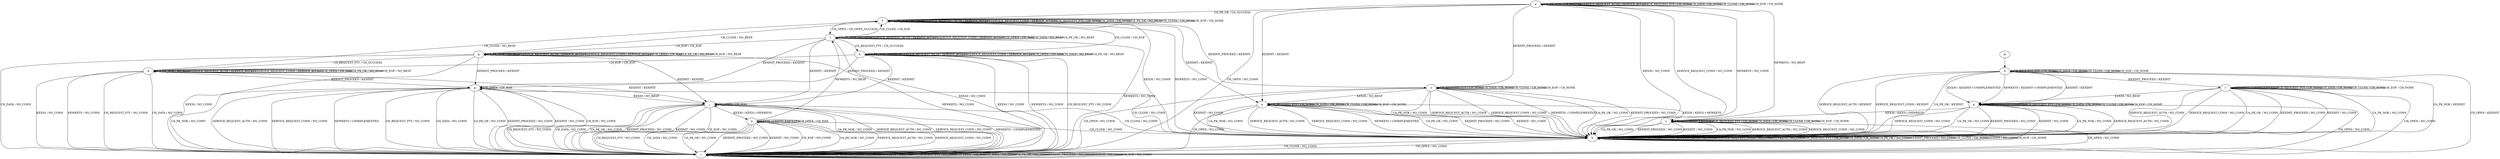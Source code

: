 digraph "" {
	graph ["Incoming time"=0.06015348434448242,
		"Outgoing time"=0.11805868148803711,
		Output="{'States': 18, 'Transitions': 222, 'Filename': '../results/ssh/DropBear-DropBear-z3-5.dot'}",
		Reference="{'States': 18, 'Transitions': 222, 'Filename': '../subjects/ssh/DropBear.dot'}",
		Solver=z3,
		Updated="{'States': 18, 'Transitions': 222, 'Filename': '../subjects/ssh/DropBear.dot'}",
		"f-measure"=1.0,
		precision=1.0,
		recall=1.0
	];
	a -> a	[key=0,
		label="UA_PK_NOK / UA_FAILURE"];
	a -> a	[key=1,
		label="SERVICE_REQUEST_AUTH / SERVICE_ACCEPT"];
	a -> a	[key=2,
		label="CH_REQUEST_PTY / CH_NONE"];
	a -> a	[key=3,
		label="CH_DATA / CH_NONE"];
	a -> a	[key=4,
		label="CH_CLOSE / CH_NONE"];
	a -> a	[key=5,
		label="CH_EOF / CH_NONE"];
	a -> f	[key=0,
		label="UA_PK_OK / UA_SUCCESS"];
	a -> h	[key=0,
		label="KEX30 / NO_CONN"];
	a -> h	[key=1,
		label="SERVICE_REQUEST_CONN / NO_CONN"];
	a -> h	[key=2,
		label="NEWKEYS / NO_CONN"];
	a -> i	[key=0,
		label="CH_OPEN / NO_CONN"];
	a -> n	[key=0,
		label="KEXINIT / KEXINIT"];
	a -> o	[key=0,
		label="KEXINIT_PROCEED / KEXINIT"];
	b -> b	[key=0,
		label="UA_PK_NOK / NO_RESP"];
	b -> b	[key=1,
		label="SERVICE_REQUEST_AUTH / SERVICE_ACCEPT"];
	b -> b	[key=2,
		label="SERVICE_REQUEST_CONN / SERVICE_ACCEPT"];
	b -> b	[key=3,
		label="CH_OPEN / CH_MAX"];
	b -> b	[key=4,
		label="CH_DATA / NO_RESP"];
	b -> b	[key=5,
		label="UA_PK_OK / NO_RESP"];
	b -> f	[key=0,
		label="CH_CLOSE / CH_EOF"];
	b -> i	[key=0,
		label="KEX30 / NO_CONN"];
	b -> i	[key=1,
		label="NEWKEYS / NO_CONN"];
	b -> i	[key=2,
		label="CH_REQUEST_PTY / NO_CONN"];
	b -> j	[key=0,
		label="KEXINIT / KEXINIT"];
	b -> k	[key=0,
		label="CH_EOF / CH_EOF"];
	b -> p	[key=0,
		label="KEXINIT_PROCEED / KEXINIT"];
	c -> a	[key=0,
		label="NEWKEYS / NO_RESP"];
	c -> c	[key=0,
		label="KEX30 / UNIMPLEMENTED"];
	c -> c	[key=1,
		label="CH_REQUEST_PTY / CH_NONE"];
	c -> c	[key=2,
		label="CH_DATA / CH_NONE"];
	c -> c	[key=3,
		label="CH_CLOSE / CH_NONE"];
	c -> c	[key=4,
		label="CH_EOF / CH_NONE"];
	c -> h	[key=0,
		label="UA_PK_NOK / NO_CONN"];
	c -> h	[key=1,
		label="SERVICE_REQUEST_AUTH / NO_CONN"];
	c -> h	[key=2,
		label="SERVICE_REQUEST_CONN / NO_CONN"];
	c -> h	[key=3,
		label="UA_PK_OK / NO_CONN"];
	c -> h	[key=4,
		label="KEXINIT_PROCEED / NO_CONN"];
	c -> h	[key=5,
		label="KEXINIT / NO_CONN"];
	c -> i	[key=0,
		label="CH_OPEN / NO_CONN"];
	d -> d	[key=0,
		label="CH_REQUEST_PTY / CH_NONE"];
	d -> d	[key=1,
		label="CH_DATA / CH_NONE"];
	d -> d	[key=2,
		label="CH_CLOSE / CH_NONE"];
	d -> d	[key=3,
		label="CH_EOF / CH_NONE"];
	d -> g	[key=0,
		label="KEX30 / KEXINIT+UNIMPLEMENTED"];
	d -> g	[key=1,
		label="NEWKEYS / KEXINIT+UNIMPLEMENTED"];
	d -> g	[key=2,
		label="KEXINIT / KEXINIT"];
	d -> h	[key=0,
		label="UA_PK_NOK / KEXINIT"];
	d -> h	[key=1,
		label="SERVICE_REQUEST_AUTH / KEXINIT"];
	d -> h	[key=2,
		label="SERVICE_REQUEST_CONN / KEXINIT"];
	d -> h	[key=3,
		label="UA_PK_OK / KEXINIT"];
	d -> i	[key=0,
		label="CH_OPEN / KEXINIT"];
	d -> r	[key=0,
		label="KEXINIT_PROCEED / KEXINIT"];
	e -> e	[key=0,
		label="KEX30 / UNIMPLEMENTED"];
	e -> e	[key=1,
		label="CH_OPEN / CH_MAX"];
	e -> h	[key=0,
		label="CH_CLOSE / NO_CONN"];
	e -> i	[key=0,
		label="UA_PK_NOK / NO_CONN"];
	e -> i	[key=1,
		label="SERVICE_REQUEST_AUTH / NO_CONN"];
	e -> i	[key=2,
		label="SERVICE_REQUEST_CONN / NO_CONN"];
	e -> i	[key=3,
		label="CH_REQUEST_PTY / NO_CONN"];
	e -> i	[key=4,
		label="CH_DATA / NO_CONN"];
	e -> i	[key=5,
		label="UA_PK_OK / NO_CONN"];
	e -> i	[key=6,
		label="KEXINIT_PROCEED / NO_CONN"];
	e -> i	[key=7,
		label="KEXINIT / NO_CONN"];
	e -> i	[key=8,
		label="CH_EOF / NO_CONN"];
	e -> l	[key=0,
		label="NEWKEYS / NO_RESP"];
	f -> f	[key=0,
		label="UA_PK_NOK / NO_RESP"];
	f -> f	[key=1,
		label="SERVICE_REQUEST_AUTH / SERVICE_ACCEPT"];
	f -> f	[key=2,
		label="SERVICE_REQUEST_CONN / SERVICE_ACCEPT"];
	f -> f	[key=3,
		label="CH_REQUEST_PTY / CH_NONE"];
	f -> f	[key=4,
		label="CH_DATA / CH_NONE"];
	f -> f	[key=5,
		label="UA_PK_OK / NO_RESP"];
	f -> f	[key=6,
		label="CH_CLOSE / CH_NONE"];
	f -> f	[key=7,
		label="CH_EOF / CH_NONE"];
	f -> h	[key=0,
		label="KEX30 / NO_CONN"];
	f -> h	[key=1,
		label="NEWKEYS / NO_CONN"];
	f -> l	[key=0,
		label="CH_OPEN / CH_OPEN_SUCCESS"];
	f -> n	[key=0,
		label="KEXINIT / KEXINIT"];
	f -> o	[key=0,
		label="KEXINIT_PROCEED / KEXINIT"];
	g -> c	[key=0,
		label="KEX30 / KEX31+NEWKEYS"];
	g -> g	[key=0,
		label="NEWKEYS / UNIMPLEMENTED"];
	g -> g	[key=1,
		label="CH_REQUEST_PTY / CH_NONE"];
	g -> g	[key=2,
		label="CH_DATA / CH_NONE"];
	g -> g	[key=3,
		label="CH_CLOSE / CH_NONE"];
	g -> g	[key=4,
		label="CH_EOF / CH_NONE"];
	g -> h	[key=0,
		label="UA_PK_NOK / NO_CONN"];
	g -> h	[key=1,
		label="SERVICE_REQUEST_AUTH / NO_CONN"];
	g -> h	[key=2,
		label="SERVICE_REQUEST_CONN / NO_CONN"];
	g -> h	[key=3,
		label="UA_PK_OK / NO_CONN"];
	g -> h	[key=4,
		label="KEXINIT_PROCEED / NO_CONN"];
	g -> h	[key=5,
		label="KEXINIT / NO_CONN"];
	g -> i	[key=0,
		label="CH_OPEN / NO_CONN"];
	h -> h	[key=0,
		label="UA_PK_NOK / NO_CONN"];
	h -> h	[key=1,
		label="KEX30 / NO_CONN"];
	h -> h	[key=2,
		label="SERVICE_REQUEST_AUTH / NO_CONN"];
	h -> h	[key=3,
		label="SERVICE_REQUEST_CONN / NO_CONN"];
	h -> h	[key=4,
		label="NEWKEYS / NO_CONN"];
	h -> h	[key=5,
		label="CH_REQUEST_PTY / CH_NONE"];
	h -> h	[key=6,
		label="CH_DATA / CH_NONE"];
	h -> h	[key=7,
		label="UA_PK_OK / NO_CONN"];
	h -> h	[key=8,
		label="KEXINIT_PROCEED / NO_CONN"];
	h -> h	[key=9,
		label="CH_CLOSE / CH_NONE"];
	h -> h	[key=10,
		label="KEXINIT / NO_CONN"];
	h -> h	[key=11,
		label="CH_EOF / CH_NONE"];
	h -> i	[key=0,
		label="CH_OPEN / NO_CONN"];
	i -> h	[key=0,
		label="CH_CLOSE / NO_CONN"];
	i -> i	[key=0,
		label="UA_PK_NOK / NO_CONN"];
	i -> i	[key=1,
		label="KEX30 / NO_CONN"];
	i -> i	[key=2,
		label="SERVICE_REQUEST_AUTH / NO_CONN"];
	i -> i	[key=3,
		label="SERVICE_REQUEST_CONN / NO_CONN"];
	i -> i	[key=4,
		label="NEWKEYS / NO_CONN"];
	i -> i	[key=5,
		label="CH_REQUEST_PTY / NO_CONN"];
	i -> i	[key=6,
		label="CH_OPEN / CH_MAX"];
	i -> i	[key=7,
		label="CH_DATA / NO_CONN"];
	i -> i	[key=8,
		label="UA_PK_OK / NO_CONN"];
	i -> i	[key=9,
		label="KEXINIT_PROCEED / NO_CONN"];
	i -> i	[key=10,
		label="KEXINIT / NO_CONN"];
	i -> i	[key=11,
		label="CH_EOF / NO_CONN"];
	j -> e	[key=0,
		label="KEX30 / KEX31+NEWKEYS"];
	j -> h	[key=0,
		label="CH_CLOSE / NO_CONN"];
	j -> i	[key=0,
		label="UA_PK_NOK / NO_CONN"];
	j -> i	[key=1,
		label="SERVICE_REQUEST_AUTH / NO_CONN"];
	j -> i	[key=2,
		label="SERVICE_REQUEST_CONN / NO_CONN"];
	j -> i	[key=3,
		label="NEWKEYS / UNIMPLEMENTED"];
	j -> i	[key=4,
		label="CH_REQUEST_PTY / NO_CONN"];
	j -> i	[key=5,
		label="CH_DATA / NO_CONN"];
	j -> i	[key=6,
		label="UA_PK_OK / NO_CONN"];
	j -> i	[key=7,
		label="KEXINIT_PROCEED / NO_CONN"];
	j -> i	[key=8,
		label="KEXINIT / NO_CONN"];
	j -> i	[key=9,
		label="CH_EOF / NO_CONN"];
	j -> j	[key=0,
		label="CH_OPEN / CH_MAX"];
	k -> f	[key=0,
		label="CH_CLOSE / NO_RESP"];
	k -> i	[key=0,
		label="KEX30 / NO_CONN"];
	k -> i	[key=1,
		label="NEWKEYS / NO_CONN"];
	k -> i	[key=2,
		label="CH_REQUEST_PTY / NO_CONN"];
	k -> i	[key=3,
		label="CH_DATA / NO_CONN"];
	k -> j	[key=0,
		label="KEXINIT / KEXINIT"];
	k -> k	[key=0,
		label="UA_PK_NOK / NO_RESP"];
	k -> k	[key=1,
		label="SERVICE_REQUEST_AUTH / SERVICE_ACCEPT"];
	k -> k	[key=2,
		label="SERVICE_REQUEST_CONN / SERVICE_ACCEPT"];
	k -> k	[key=3,
		label="CH_OPEN / CH_MAX"];
	k -> k	[key=4,
		label="UA_PK_OK / NO_RESP"];
	k -> k	[key=5,
		label="CH_EOF / NO_RESP"];
	k -> p	[key=0,
		label="KEXINIT_PROCEED / KEXINIT"];
	l -> b	[key=0,
		label="CH_REQUEST_PTY / CH_SUCCESS"];
	l -> f	[key=0,
		label="CH_CLOSE / CH_EOF"];
	l -> i	[key=0,
		label="KEX30 / NO_CONN"];
	l -> i	[key=1,
		label="NEWKEYS / NO_CONN"];
	l -> j	[key=0,
		label="KEXINIT / KEXINIT"];
	l -> l	[key=0,
		label="UA_PK_NOK / NO_RESP"];
	l -> l	[key=1,
		label="SERVICE_REQUEST_AUTH / SERVICE_ACCEPT"];
	l -> l	[key=2,
		label="SERVICE_REQUEST_CONN / SERVICE_ACCEPT"];
	l -> l	[key=3,
		label="CH_OPEN / CH_MAX"];
	l -> l	[key=4,
		label="CH_DATA / NO_RESP"];
	l -> l	[key=5,
		label="UA_PK_OK / NO_RESP"];
	l -> p	[key=0,
		label="KEXINIT_PROCEED / KEXINIT"];
	l -> q	[key=0,
		label="CH_EOF / CH_EOF"];
	m -> d	[key=0];
	n -> c	[key=0,
		label="KEX30 / KEX31+NEWKEYS"];
	n -> h	[key=0,
		label="UA_PK_NOK / NO_CONN"];
	n -> h	[key=1,
		label="SERVICE_REQUEST_AUTH / NO_CONN"];
	n -> h	[key=2,
		label="SERVICE_REQUEST_CONN / NO_CONN"];
	n -> h	[key=3,
		label="NEWKEYS / UNIMPLEMENTED"];
	n -> h	[key=4,
		label="UA_PK_OK / NO_CONN"];
	n -> h	[key=5,
		label="KEXINIT_PROCEED / NO_CONN"];
	n -> h	[key=6,
		label="KEXINIT / NO_CONN"];
	n -> i	[key=0,
		label="CH_OPEN / NO_CONN"];
	n -> n	[key=0,
		label="CH_REQUEST_PTY / CH_NONE"];
	n -> n	[key=1,
		label="CH_DATA / CH_NONE"];
	n -> n	[key=2,
		label="CH_CLOSE / CH_NONE"];
	n -> n	[key=3,
		label="CH_EOF / CH_NONE"];
	o -> h	[key=0,
		label="UA_PK_NOK / NO_CONN"];
	o -> h	[key=1,
		label="SERVICE_REQUEST_AUTH / NO_CONN"];
	o -> h	[key=2,
		label="SERVICE_REQUEST_CONN / NO_CONN"];
	o -> h	[key=3,
		label="NEWKEYS / UNIMPLEMENTED"];
	o -> h	[key=4,
		label="UA_PK_OK / NO_CONN"];
	o -> h	[key=5,
		label="KEXINIT_PROCEED / NO_CONN"];
	o -> h	[key=6,
		label="KEXINIT / NO_CONN"];
	o -> i	[key=0,
		label="CH_OPEN / NO_CONN"];
	o -> n	[key=0,
		label="KEX30 / NO_RESP"];
	o -> o	[key=0,
		label="CH_REQUEST_PTY / CH_NONE"];
	o -> o	[key=1,
		label="CH_DATA / CH_NONE"];
	o -> o	[key=2,
		label="CH_CLOSE / CH_NONE"];
	o -> o	[key=3,
		label="CH_EOF / CH_NONE"];
	p -> h	[key=0,
		label="CH_CLOSE / NO_CONN"];
	p -> i	[key=0,
		label="UA_PK_NOK / NO_CONN"];
	p -> i	[key=1,
		label="SERVICE_REQUEST_AUTH / NO_CONN"];
	p -> i	[key=2,
		label="SERVICE_REQUEST_CONN / NO_CONN"];
	p -> i	[key=3,
		label="NEWKEYS / UNIMPLEMENTED"];
	p -> i	[key=4,
		label="CH_REQUEST_PTY / NO_CONN"];
	p -> i	[key=5,
		label="CH_DATA / NO_CONN"];
	p -> i	[key=6,
		label="UA_PK_OK / NO_CONN"];
	p -> i	[key=7,
		label="KEXINIT_PROCEED / NO_CONN"];
	p -> i	[key=8,
		label="KEXINIT / NO_CONN"];
	p -> i	[key=9,
		label="CH_EOF / NO_CONN"];
	p -> j	[key=0,
		label="KEX30 / NO_RESP"];
	p -> p	[key=0,
		label="CH_OPEN / CH_MAX"];
	q -> f	[key=0,
		label="CH_CLOSE / NO_RESP"];
	q -> i	[key=0,
		label="KEX30 / NO_CONN"];
	q -> i	[key=1,
		label="NEWKEYS / NO_CONN"];
	q -> i	[key=2,
		label="CH_DATA / NO_CONN"];
	q -> j	[key=0,
		label="KEXINIT / KEXINIT"];
	q -> k	[key=0,
		label="CH_REQUEST_PTY / CH_SUCCESS"];
	q -> p	[key=0,
		label="KEXINIT_PROCEED / KEXINIT"];
	q -> q	[key=0,
		label="UA_PK_NOK / NO_RESP"];
	q -> q	[key=1,
		label="SERVICE_REQUEST_AUTH / SERVICE_ACCEPT"];
	q -> q	[key=2,
		label="SERVICE_REQUEST_CONN / SERVICE_ACCEPT"];
	q -> q	[key=3,
		label="CH_OPEN / CH_MAX"];
	q -> q	[key=4,
		label="UA_PK_OK / NO_RESP"];
	q -> q	[key=5,
		label="CH_EOF / NO_RESP"];
	r -> g	[key=0,
		label="KEX30 / NO_RESP"];
	r -> h	[key=0,
		label="UA_PK_NOK / NO_CONN"];
	r -> h	[key=1,
		label="SERVICE_REQUEST_AUTH / NO_CONN"];
	r -> h	[key=2,
		label="SERVICE_REQUEST_CONN / NO_CONN"];
	r -> h	[key=3,
		label="UA_PK_OK / NO_CONN"];
	r -> h	[key=4,
		label="KEXINIT_PROCEED / NO_CONN"];
	r -> h	[key=5,
		label="KEXINIT / NO_CONN"];
	r -> i	[key=0,
		label="CH_OPEN / NO_CONN"];
	r -> r	[key=0,
		label="NEWKEYS / UNIMPLEMENTED"];
	r -> r	[key=1,
		label="CH_REQUEST_PTY / CH_NONE"];
	r -> r	[key=2,
		label="CH_DATA / CH_NONE"];
	r -> r	[key=3,
		label="CH_CLOSE / CH_NONE"];
	r -> r	[key=4,
		label="CH_EOF / CH_NONE"];
}
